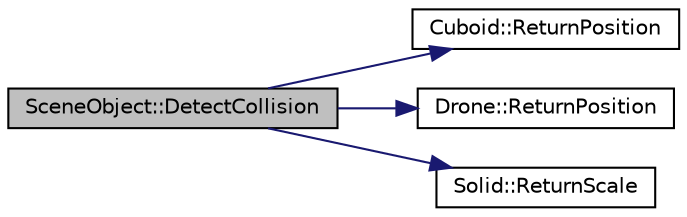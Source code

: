 digraph "SceneObject::DetectCollision"
{
 // LATEX_PDF_SIZE
  edge [fontname="Helvetica",fontsize="10",labelfontname="Helvetica",labelfontsize="10"];
  node [fontname="Helvetica",fontsize="10",shape=record];
  rankdir="LR";
  Node1 [label="SceneObject::DetectCollision",height=0.2,width=0.4,color="black", fillcolor="grey75", style="filled", fontcolor="black",tooltip="Sprawdź, czy dron koliduje z danym obiektem sceny."];
  Node1 -> Node2 [color="midnightblue",fontsize="10",style="solid",fontname="Helvetica"];
  Node2 [label="Cuboid::ReturnPosition",height=0.2,width=0.4,color="black", fillcolor="white", style="filled",URL="$class_cuboid.html#acce03317fb5ae8521c6b55e8489f4438",tooltip="Zwroc pozycje prostopadloscianu."];
  Node1 -> Node3 [color="midnightblue",fontsize="10",style="solid",fontname="Helvetica"];
  Node3 [label="Drone::ReturnPosition",height=0.2,width=0.4,color="black", fillcolor="white", style="filled",URL="$class_drone.html#a564b1ed854085a4cc7338d87258baba2",tooltip="Wyświetl pozycję drona w globalnym układzie współrzędnych."];
  Node1 -> Node4 [color="midnightblue",fontsize="10",style="solid",fontname="Helvetica"];
  Node4 [label="Solid::ReturnScale",height=0.2,width=0.4,color="black", fillcolor="white", style="filled",URL="$class_solid.html#afa40437777ff6d024f0b689b3cecddb3",tooltip="Zwracanie skali bryły."];
}

